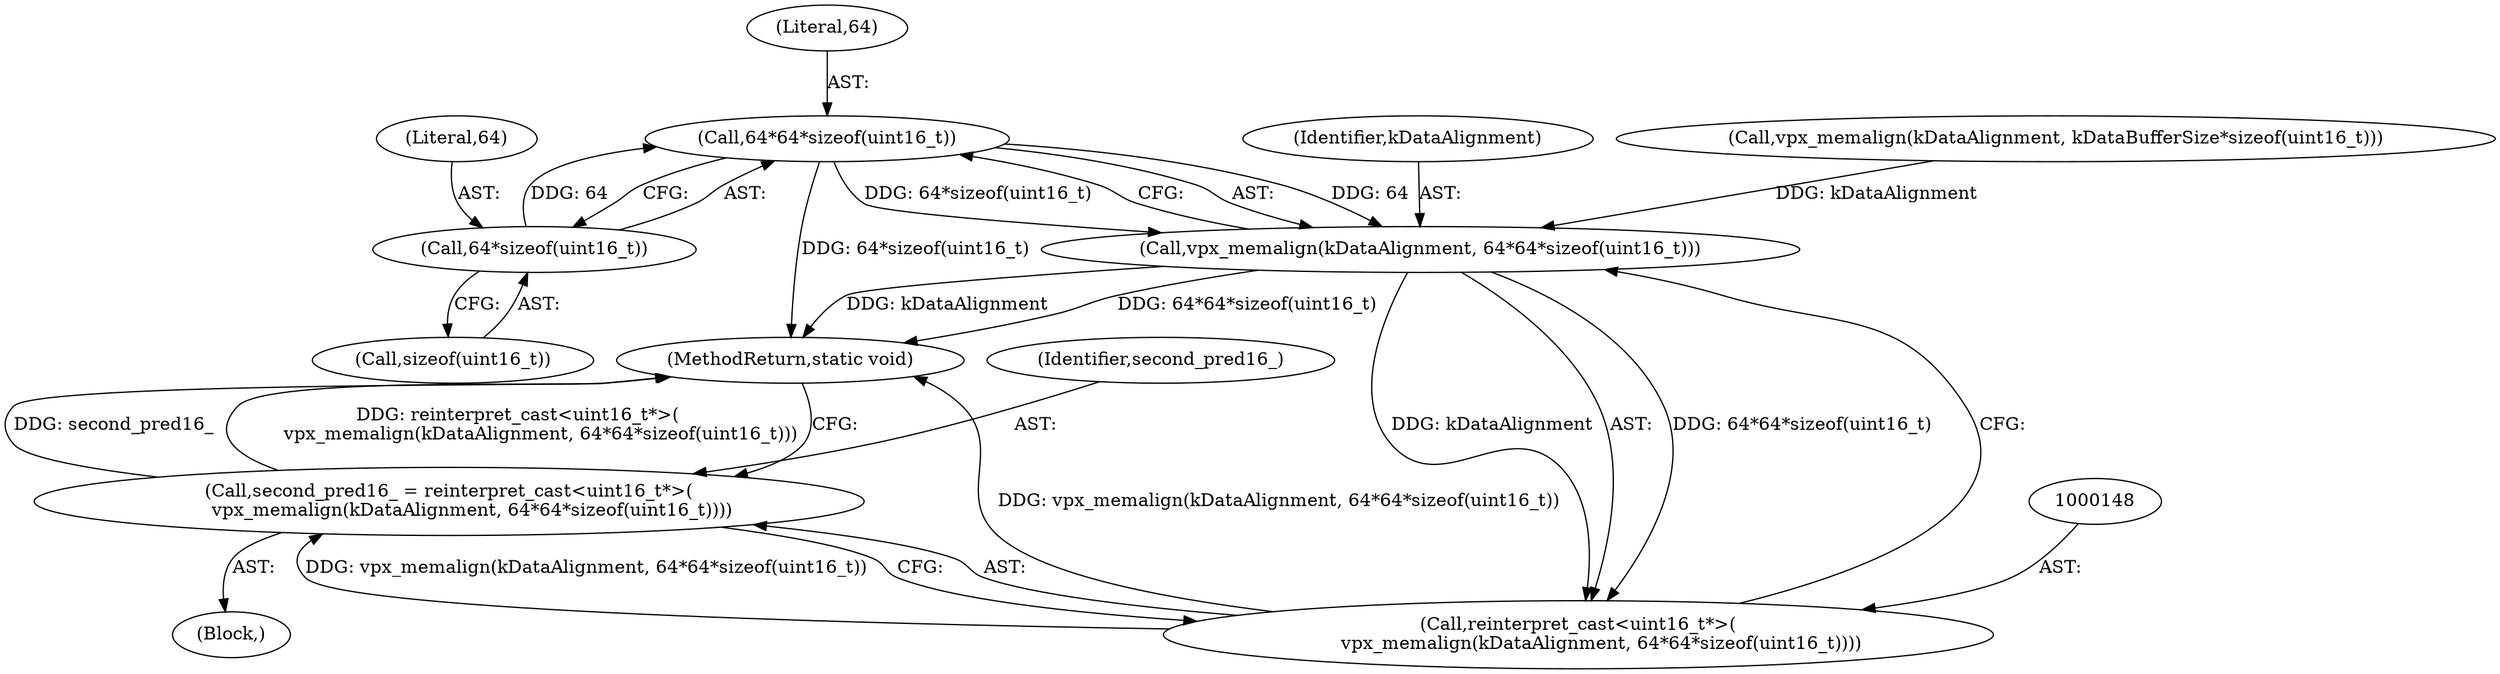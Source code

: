 digraph "0_Android_5a9753fca56f0eeb9f61e342b2fccffc364f9426_103@API" {
"1000151" [label="(Call,64*64*sizeof(uint16_t))"];
"1000153" [label="(Call,64*sizeof(uint16_t))"];
"1000149" [label="(Call,vpx_memalign(kDataAlignment, 64*64*sizeof(uint16_t)))"];
"1000147" [label="(Call,reinterpret_cast<uint16_t*>(\n        vpx_memalign(kDataAlignment, 64*64*sizeof(uint16_t))))"];
"1000145" [label="(Call,second_pred16_ = reinterpret_cast<uint16_t*>(\n        vpx_memalign(kDataAlignment, 64*64*sizeof(uint16_t))))"];
"1000145" [label="(Call,second_pred16_ = reinterpret_cast<uint16_t*>(\n        vpx_memalign(kDataAlignment, 64*64*sizeof(uint16_t))))"];
"1000139" [label="(Call,vpx_memalign(kDataAlignment, kDataBufferSize*sizeof(uint16_t)))"];
"1000101" [label="(Block,)"];
"1000153" [label="(Call,64*sizeof(uint16_t))"];
"1000152" [label="(Literal,64)"];
"1000147" [label="(Call,reinterpret_cast<uint16_t*>(\n        vpx_memalign(kDataAlignment, 64*64*sizeof(uint16_t))))"];
"1000146" [label="(Identifier,second_pred16_)"];
"1000154" [label="(Literal,64)"];
"1000155" [label="(Call,sizeof(uint16_t))"];
"1000157" [label="(MethodReturn,static void)"];
"1000151" [label="(Call,64*64*sizeof(uint16_t))"];
"1000150" [label="(Identifier,kDataAlignment)"];
"1000149" [label="(Call,vpx_memalign(kDataAlignment, 64*64*sizeof(uint16_t)))"];
"1000151" -> "1000149"  [label="AST: "];
"1000151" -> "1000153"  [label="CFG: "];
"1000152" -> "1000151"  [label="AST: "];
"1000153" -> "1000151"  [label="AST: "];
"1000149" -> "1000151"  [label="CFG: "];
"1000151" -> "1000157"  [label="DDG: 64*sizeof(uint16_t)"];
"1000151" -> "1000149"  [label="DDG: 64"];
"1000151" -> "1000149"  [label="DDG: 64*sizeof(uint16_t)"];
"1000153" -> "1000151"  [label="DDG: 64"];
"1000153" -> "1000155"  [label="CFG: "];
"1000154" -> "1000153"  [label="AST: "];
"1000155" -> "1000153"  [label="AST: "];
"1000149" -> "1000147"  [label="AST: "];
"1000150" -> "1000149"  [label="AST: "];
"1000147" -> "1000149"  [label="CFG: "];
"1000149" -> "1000157"  [label="DDG: 64*64*sizeof(uint16_t)"];
"1000149" -> "1000157"  [label="DDG: kDataAlignment"];
"1000149" -> "1000147"  [label="DDG: kDataAlignment"];
"1000149" -> "1000147"  [label="DDG: 64*64*sizeof(uint16_t)"];
"1000139" -> "1000149"  [label="DDG: kDataAlignment"];
"1000147" -> "1000145"  [label="AST: "];
"1000148" -> "1000147"  [label="AST: "];
"1000145" -> "1000147"  [label="CFG: "];
"1000147" -> "1000157"  [label="DDG: vpx_memalign(kDataAlignment, 64*64*sizeof(uint16_t))"];
"1000147" -> "1000145"  [label="DDG: vpx_memalign(kDataAlignment, 64*64*sizeof(uint16_t))"];
"1000145" -> "1000101"  [label="AST: "];
"1000146" -> "1000145"  [label="AST: "];
"1000157" -> "1000145"  [label="CFG: "];
"1000145" -> "1000157"  [label="DDG: second_pred16_"];
"1000145" -> "1000157"  [label="DDG: reinterpret_cast<uint16_t*>(\n        vpx_memalign(kDataAlignment, 64*64*sizeof(uint16_t)))"];
}
